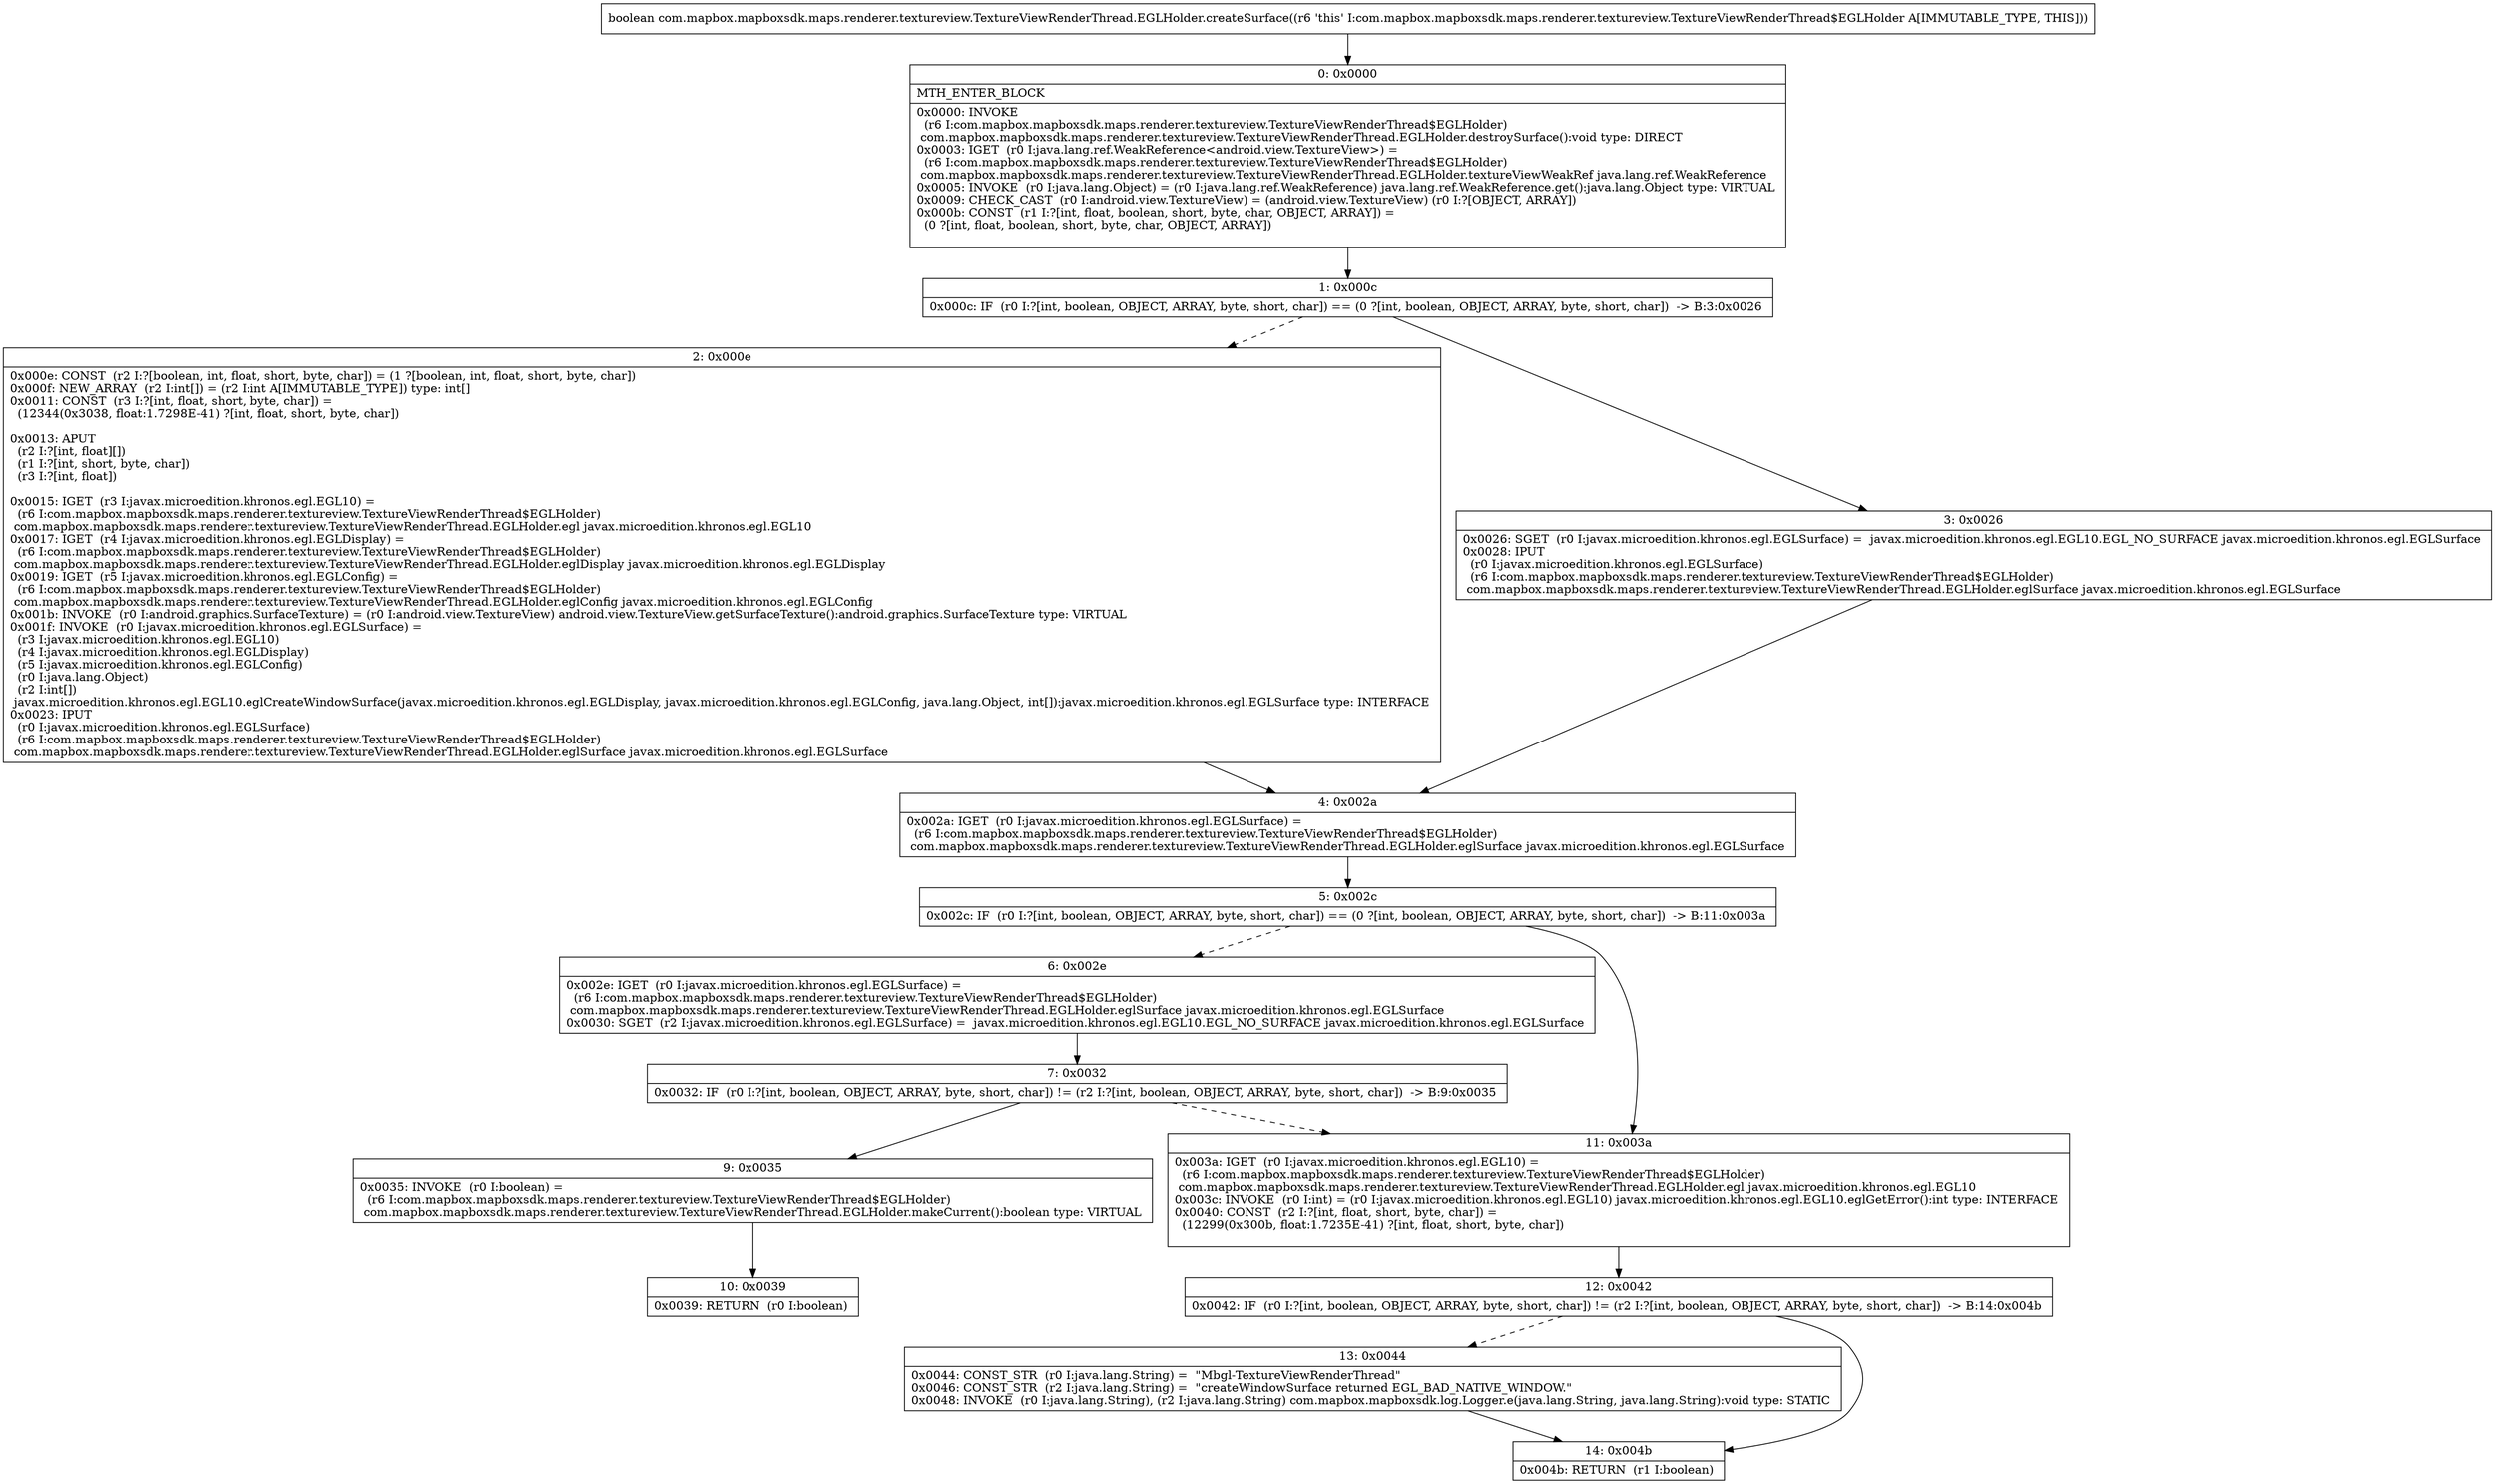 digraph "CFG forcom.mapbox.mapboxsdk.maps.renderer.textureview.TextureViewRenderThread.EGLHolder.createSurface()Z" {
Node_0 [shape=record,label="{0\:\ 0x0000|MTH_ENTER_BLOCK\l|0x0000: INVOKE  \l  (r6 I:com.mapbox.mapboxsdk.maps.renderer.textureview.TextureViewRenderThread$EGLHolder)\l com.mapbox.mapboxsdk.maps.renderer.textureview.TextureViewRenderThread.EGLHolder.destroySurface():void type: DIRECT \l0x0003: IGET  (r0 I:java.lang.ref.WeakReference\<android.view.TextureView\>) = \l  (r6 I:com.mapbox.mapboxsdk.maps.renderer.textureview.TextureViewRenderThread$EGLHolder)\l com.mapbox.mapboxsdk.maps.renderer.textureview.TextureViewRenderThread.EGLHolder.textureViewWeakRef java.lang.ref.WeakReference \l0x0005: INVOKE  (r0 I:java.lang.Object) = (r0 I:java.lang.ref.WeakReference) java.lang.ref.WeakReference.get():java.lang.Object type: VIRTUAL \l0x0009: CHECK_CAST  (r0 I:android.view.TextureView) = (android.view.TextureView) (r0 I:?[OBJECT, ARRAY]) \l0x000b: CONST  (r1 I:?[int, float, boolean, short, byte, char, OBJECT, ARRAY]) = \l  (0 ?[int, float, boolean, short, byte, char, OBJECT, ARRAY])\l \l}"];
Node_1 [shape=record,label="{1\:\ 0x000c|0x000c: IF  (r0 I:?[int, boolean, OBJECT, ARRAY, byte, short, char]) == (0 ?[int, boolean, OBJECT, ARRAY, byte, short, char])  \-\> B:3:0x0026 \l}"];
Node_2 [shape=record,label="{2\:\ 0x000e|0x000e: CONST  (r2 I:?[boolean, int, float, short, byte, char]) = (1 ?[boolean, int, float, short, byte, char]) \l0x000f: NEW_ARRAY  (r2 I:int[]) = (r2 I:int A[IMMUTABLE_TYPE]) type: int[] \l0x0011: CONST  (r3 I:?[int, float, short, byte, char]) = \l  (12344(0x3038, float:1.7298E\-41) ?[int, float, short, byte, char])\l \l0x0013: APUT  \l  (r2 I:?[int, float][])\l  (r1 I:?[int, short, byte, char])\l  (r3 I:?[int, float])\l \l0x0015: IGET  (r3 I:javax.microedition.khronos.egl.EGL10) = \l  (r6 I:com.mapbox.mapboxsdk.maps.renderer.textureview.TextureViewRenderThread$EGLHolder)\l com.mapbox.mapboxsdk.maps.renderer.textureview.TextureViewRenderThread.EGLHolder.egl javax.microedition.khronos.egl.EGL10 \l0x0017: IGET  (r4 I:javax.microedition.khronos.egl.EGLDisplay) = \l  (r6 I:com.mapbox.mapboxsdk.maps.renderer.textureview.TextureViewRenderThread$EGLHolder)\l com.mapbox.mapboxsdk.maps.renderer.textureview.TextureViewRenderThread.EGLHolder.eglDisplay javax.microedition.khronos.egl.EGLDisplay \l0x0019: IGET  (r5 I:javax.microedition.khronos.egl.EGLConfig) = \l  (r6 I:com.mapbox.mapboxsdk.maps.renderer.textureview.TextureViewRenderThread$EGLHolder)\l com.mapbox.mapboxsdk.maps.renderer.textureview.TextureViewRenderThread.EGLHolder.eglConfig javax.microedition.khronos.egl.EGLConfig \l0x001b: INVOKE  (r0 I:android.graphics.SurfaceTexture) = (r0 I:android.view.TextureView) android.view.TextureView.getSurfaceTexture():android.graphics.SurfaceTexture type: VIRTUAL \l0x001f: INVOKE  (r0 I:javax.microedition.khronos.egl.EGLSurface) = \l  (r3 I:javax.microedition.khronos.egl.EGL10)\l  (r4 I:javax.microedition.khronos.egl.EGLDisplay)\l  (r5 I:javax.microedition.khronos.egl.EGLConfig)\l  (r0 I:java.lang.Object)\l  (r2 I:int[])\l javax.microedition.khronos.egl.EGL10.eglCreateWindowSurface(javax.microedition.khronos.egl.EGLDisplay, javax.microedition.khronos.egl.EGLConfig, java.lang.Object, int[]):javax.microedition.khronos.egl.EGLSurface type: INTERFACE \l0x0023: IPUT  \l  (r0 I:javax.microedition.khronos.egl.EGLSurface)\l  (r6 I:com.mapbox.mapboxsdk.maps.renderer.textureview.TextureViewRenderThread$EGLHolder)\l com.mapbox.mapboxsdk.maps.renderer.textureview.TextureViewRenderThread.EGLHolder.eglSurface javax.microedition.khronos.egl.EGLSurface \l}"];
Node_3 [shape=record,label="{3\:\ 0x0026|0x0026: SGET  (r0 I:javax.microedition.khronos.egl.EGLSurface) =  javax.microedition.khronos.egl.EGL10.EGL_NO_SURFACE javax.microedition.khronos.egl.EGLSurface \l0x0028: IPUT  \l  (r0 I:javax.microedition.khronos.egl.EGLSurface)\l  (r6 I:com.mapbox.mapboxsdk.maps.renderer.textureview.TextureViewRenderThread$EGLHolder)\l com.mapbox.mapboxsdk.maps.renderer.textureview.TextureViewRenderThread.EGLHolder.eglSurface javax.microedition.khronos.egl.EGLSurface \l}"];
Node_4 [shape=record,label="{4\:\ 0x002a|0x002a: IGET  (r0 I:javax.microedition.khronos.egl.EGLSurface) = \l  (r6 I:com.mapbox.mapboxsdk.maps.renderer.textureview.TextureViewRenderThread$EGLHolder)\l com.mapbox.mapboxsdk.maps.renderer.textureview.TextureViewRenderThread.EGLHolder.eglSurface javax.microedition.khronos.egl.EGLSurface \l}"];
Node_5 [shape=record,label="{5\:\ 0x002c|0x002c: IF  (r0 I:?[int, boolean, OBJECT, ARRAY, byte, short, char]) == (0 ?[int, boolean, OBJECT, ARRAY, byte, short, char])  \-\> B:11:0x003a \l}"];
Node_6 [shape=record,label="{6\:\ 0x002e|0x002e: IGET  (r0 I:javax.microedition.khronos.egl.EGLSurface) = \l  (r6 I:com.mapbox.mapboxsdk.maps.renderer.textureview.TextureViewRenderThread$EGLHolder)\l com.mapbox.mapboxsdk.maps.renderer.textureview.TextureViewRenderThread.EGLHolder.eglSurface javax.microedition.khronos.egl.EGLSurface \l0x0030: SGET  (r2 I:javax.microedition.khronos.egl.EGLSurface) =  javax.microedition.khronos.egl.EGL10.EGL_NO_SURFACE javax.microedition.khronos.egl.EGLSurface \l}"];
Node_7 [shape=record,label="{7\:\ 0x0032|0x0032: IF  (r0 I:?[int, boolean, OBJECT, ARRAY, byte, short, char]) != (r2 I:?[int, boolean, OBJECT, ARRAY, byte, short, char])  \-\> B:9:0x0035 \l}"];
Node_9 [shape=record,label="{9\:\ 0x0035|0x0035: INVOKE  (r0 I:boolean) = \l  (r6 I:com.mapbox.mapboxsdk.maps.renderer.textureview.TextureViewRenderThread$EGLHolder)\l com.mapbox.mapboxsdk.maps.renderer.textureview.TextureViewRenderThread.EGLHolder.makeCurrent():boolean type: VIRTUAL \l}"];
Node_10 [shape=record,label="{10\:\ 0x0039|0x0039: RETURN  (r0 I:boolean) \l}"];
Node_11 [shape=record,label="{11\:\ 0x003a|0x003a: IGET  (r0 I:javax.microedition.khronos.egl.EGL10) = \l  (r6 I:com.mapbox.mapboxsdk.maps.renderer.textureview.TextureViewRenderThread$EGLHolder)\l com.mapbox.mapboxsdk.maps.renderer.textureview.TextureViewRenderThread.EGLHolder.egl javax.microedition.khronos.egl.EGL10 \l0x003c: INVOKE  (r0 I:int) = (r0 I:javax.microedition.khronos.egl.EGL10) javax.microedition.khronos.egl.EGL10.eglGetError():int type: INTERFACE \l0x0040: CONST  (r2 I:?[int, float, short, byte, char]) = \l  (12299(0x300b, float:1.7235E\-41) ?[int, float, short, byte, char])\l \l}"];
Node_12 [shape=record,label="{12\:\ 0x0042|0x0042: IF  (r0 I:?[int, boolean, OBJECT, ARRAY, byte, short, char]) != (r2 I:?[int, boolean, OBJECT, ARRAY, byte, short, char])  \-\> B:14:0x004b \l}"];
Node_13 [shape=record,label="{13\:\ 0x0044|0x0044: CONST_STR  (r0 I:java.lang.String) =  \"Mbgl\-TextureViewRenderThread\" \l0x0046: CONST_STR  (r2 I:java.lang.String) =  \"createWindowSurface returned EGL_BAD_NATIVE_WINDOW.\" \l0x0048: INVOKE  (r0 I:java.lang.String), (r2 I:java.lang.String) com.mapbox.mapboxsdk.log.Logger.e(java.lang.String, java.lang.String):void type: STATIC \l}"];
Node_14 [shape=record,label="{14\:\ 0x004b|0x004b: RETURN  (r1 I:boolean) \l}"];
MethodNode[shape=record,label="{boolean com.mapbox.mapboxsdk.maps.renderer.textureview.TextureViewRenderThread.EGLHolder.createSurface((r6 'this' I:com.mapbox.mapboxsdk.maps.renderer.textureview.TextureViewRenderThread$EGLHolder A[IMMUTABLE_TYPE, THIS])) }"];
MethodNode -> Node_0;
Node_0 -> Node_1;
Node_1 -> Node_2[style=dashed];
Node_1 -> Node_3;
Node_2 -> Node_4;
Node_3 -> Node_4;
Node_4 -> Node_5;
Node_5 -> Node_6[style=dashed];
Node_5 -> Node_11;
Node_6 -> Node_7;
Node_7 -> Node_9;
Node_7 -> Node_11[style=dashed];
Node_9 -> Node_10;
Node_11 -> Node_12;
Node_12 -> Node_13[style=dashed];
Node_12 -> Node_14;
Node_13 -> Node_14;
}

